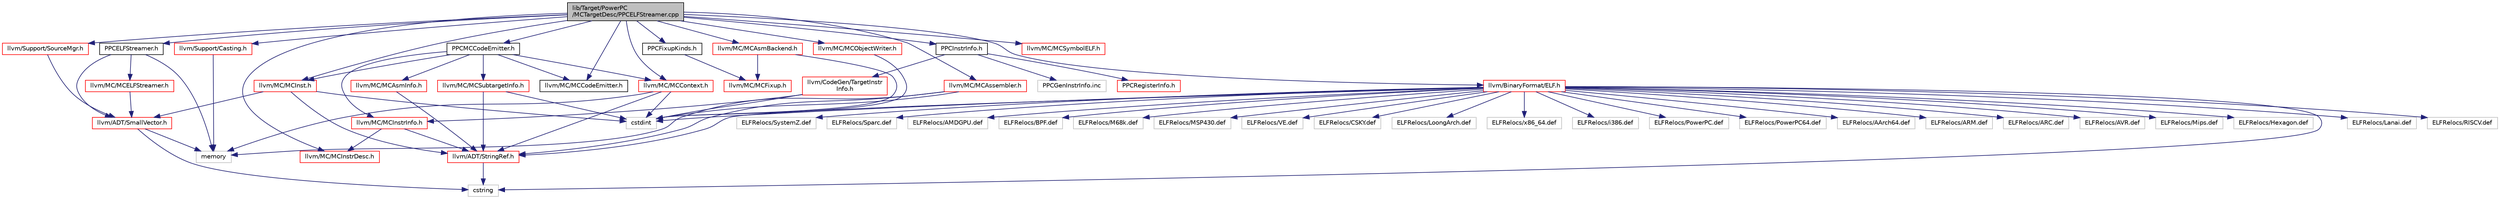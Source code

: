 digraph "lib/Target/PowerPC/MCTargetDesc/PPCELFStreamer.cpp"
{
 // LATEX_PDF_SIZE
  bgcolor="transparent";
  edge [fontname="Helvetica",fontsize="10",labelfontname="Helvetica",labelfontsize="10"];
  node [fontname="Helvetica",fontsize="10",shape=record];
  Node1 [label="lib/Target/PowerPC\l/MCTargetDesc/PPCELFStreamer.cpp",height=0.2,width=0.4,color="black", fillcolor="grey75", style="filled", fontcolor="black",tooltip=" "];
  Node1 -> Node2 [color="midnightblue",fontsize="10",style="solid",fontname="Helvetica"];
  Node2 [label="PPCELFStreamer.h",height=0.2,width=0.4,color="black",URL="$PPCELFStreamer_8h.html",tooltip=" "];
  Node2 -> Node3 [color="midnightblue",fontsize="10",style="solid",fontname="Helvetica"];
  Node3 [label="llvm/ADT/SmallVector.h",height=0.2,width=0.4,color="red",URL="$SmallVector_8h.html",tooltip=" "];
  Node3 -> Node14 [color="midnightblue",fontsize="10",style="solid",fontname="Helvetica"];
  Node14 [label="cstring",height=0.2,width=0.4,color="grey75",tooltip=" "];
  Node3 -> Node19 [color="midnightblue",fontsize="10",style="solid",fontname="Helvetica"];
  Node19 [label="memory",height=0.2,width=0.4,color="grey75",tooltip=" "];
  Node2 -> Node21 [color="midnightblue",fontsize="10",style="solid",fontname="Helvetica"];
  Node21 [label="llvm/MC/MCELFStreamer.h",height=0.2,width=0.4,color="red",URL="$MCELFStreamer_8h.html",tooltip=" "];
  Node21 -> Node3 [color="midnightblue",fontsize="10",style="solid",fontname="Helvetica"];
  Node2 -> Node19 [color="midnightblue",fontsize="10",style="solid",fontname="Helvetica"];
  Node1 -> Node119 [color="midnightblue",fontsize="10",style="solid",fontname="Helvetica"];
  Node119 [label="PPCFixupKinds.h",height=0.2,width=0.4,color="black",URL="$PPCFixupKinds_8h.html",tooltip=" "];
  Node119 -> Node60 [color="midnightblue",fontsize="10",style="solid",fontname="Helvetica"];
  Node60 [label="llvm/MC/MCFixup.h",height=0.2,width=0.4,color="red",URL="$MCFixup_8h.html",tooltip=" "];
  Node1 -> Node120 [color="midnightblue",fontsize="10",style="solid",fontname="Helvetica"];
  Node120 [label="PPCInstrInfo.h",height=0.2,width=0.4,color="black",URL="$PPCInstrInfo_8h.html",tooltip=" "];
  Node120 -> Node121 [color="midnightblue",fontsize="10",style="solid",fontname="Helvetica"];
  Node121 [label="PPCRegisterInfo.h",height=0.2,width=0.4,color="red",URL="$PPCRegisterInfo_8h.html",tooltip=" "];
  Node120 -> Node130 [color="midnightblue",fontsize="10",style="solid",fontname="Helvetica"];
  Node130 [label="llvm/CodeGen/TargetInstr\lInfo.h",height=0.2,width=0.4,color="red",URL="$TargetInstrInfo_8h.html",tooltip=" "];
  Node130 -> Node252 [color="midnightblue",fontsize="10",style="solid",fontname="Helvetica"];
  Node252 [label="llvm/MC/MCInstrInfo.h",height=0.2,width=0.4,color="red",URL="$MCInstrInfo_8h.html",tooltip=" "];
  Node252 -> Node64 [color="midnightblue",fontsize="10",style="solid",fontname="Helvetica"];
  Node64 [label="llvm/ADT/StringRef.h",height=0.2,width=0.4,color="red",URL="$StringRef_8h.html",tooltip=" "];
  Node64 -> Node14 [color="midnightblue",fontsize="10",style="solid",fontname="Helvetica"];
  Node252 -> Node181 [color="midnightblue",fontsize="10",style="solid",fontname="Helvetica"];
  Node181 [label="llvm/MC/MCInstrDesc.h",height=0.2,width=0.4,color="red",URL="$MCInstrDesc_8h.html",tooltip=" "];
  Node130 -> Node35 [color="midnightblue",fontsize="10",style="solid",fontname="Helvetica"];
  Node35 [label="cstdint",height=0.2,width=0.4,color="grey75",tooltip=" "];
  Node120 -> Node128 [color="midnightblue",fontsize="10",style="solid",fontname="Helvetica"];
  Node128 [label="PPCGenInstrInfo.inc",height=0.2,width=0.4,color="grey75",tooltip=" "];
  Node1 -> Node253 [color="midnightblue",fontsize="10",style="solid",fontname="Helvetica"];
  Node253 [label="PPCMCCodeEmitter.h",height=0.2,width=0.4,color="black",URL="$PPCMCCodeEmitter_8h.html",tooltip=" "];
  Node253 -> Node254 [color="midnightblue",fontsize="10",style="solid",fontname="Helvetica"];
  Node254 [label="llvm/MC/MCAsmInfo.h",height=0.2,width=0.4,color="red",URL="$MCAsmInfo_8h.html",tooltip=" "];
  Node254 -> Node64 [color="midnightblue",fontsize="10",style="solid",fontname="Helvetica"];
  Node253 -> Node255 [color="midnightblue",fontsize="10",style="solid",fontname="Helvetica"];
  Node255 [label="llvm/MC/MCCodeEmitter.h",height=0.2,width=0.4,color="black",URL="$MCCodeEmitter_8h.html",tooltip=" "];
  Node253 -> Node236 [color="midnightblue",fontsize="10",style="solid",fontname="Helvetica"];
  Node236 [label="llvm/MC/MCSubtargetInfo.h",height=0.2,width=0.4,color="red",URL="$MCSubtargetInfo_8h.html",tooltip=" "];
  Node236 -> Node64 [color="midnightblue",fontsize="10",style="solid",fontname="Helvetica"];
  Node236 -> Node35 [color="midnightblue",fontsize="10",style="solid",fontname="Helvetica"];
  Node253 -> Node252 [color="midnightblue",fontsize="10",style="solid",fontname="Helvetica"];
  Node253 -> Node256 [color="midnightblue",fontsize="10",style="solid",fontname="Helvetica"];
  Node256 [label="llvm/MC/MCContext.h",height=0.2,width=0.4,color="red",URL="$MCContext_8h.html",tooltip=" "];
  Node256 -> Node64 [color="midnightblue",fontsize="10",style="solid",fontname="Helvetica"];
  Node256 -> Node35 [color="midnightblue",fontsize="10",style="solid",fontname="Helvetica"];
  Node256 -> Node19 [color="midnightblue",fontsize="10",style="solid",fontname="Helvetica"];
  Node253 -> Node70 [color="midnightblue",fontsize="10",style="solid",fontname="Helvetica"];
  Node70 [label="llvm/MC/MCInst.h",height=0.2,width=0.4,color="red",URL="$MCInst_8h.html",tooltip=" "];
  Node70 -> Node3 [color="midnightblue",fontsize="10",style="solid",fontname="Helvetica"];
  Node70 -> Node64 [color="midnightblue",fontsize="10",style="solid",fontname="Helvetica"];
  Node70 -> Node35 [color="midnightblue",fontsize="10",style="solid",fontname="Helvetica"];
  Node1 -> Node262 [color="midnightblue",fontsize="10",style="solid",fontname="Helvetica"];
  Node262 [label="llvm/BinaryFormat/ELF.h",height=0.2,width=0.4,color="red",URL="$BinaryFormat_2ELF_8h.html",tooltip=" "];
  Node262 -> Node64 [color="midnightblue",fontsize="10",style="solid",fontname="Helvetica"];
  Node262 -> Node35 [color="midnightblue",fontsize="10",style="solid",fontname="Helvetica"];
  Node262 -> Node14 [color="midnightblue",fontsize="10",style="solid",fontname="Helvetica"];
  Node262 -> Node263 [color="midnightblue",fontsize="10",style="solid",fontname="Helvetica"];
  Node263 [label="ELFRelocs/x86_64.def",height=0.2,width=0.4,color="grey75",tooltip=" "];
  Node262 -> Node264 [color="midnightblue",fontsize="10",style="solid",fontname="Helvetica"];
  Node264 [label="ELFRelocs/i386.def",height=0.2,width=0.4,color="grey75",tooltip=" "];
  Node262 -> Node265 [color="midnightblue",fontsize="10",style="solid",fontname="Helvetica"];
  Node265 [label="ELFRelocs/PowerPC.def",height=0.2,width=0.4,color="grey75",tooltip=" "];
  Node262 -> Node266 [color="midnightblue",fontsize="10",style="solid",fontname="Helvetica"];
  Node266 [label="ELFRelocs/PowerPC64.def",height=0.2,width=0.4,color="grey75",tooltip=" "];
  Node262 -> Node267 [color="midnightblue",fontsize="10",style="solid",fontname="Helvetica"];
  Node267 [label="ELFRelocs/AArch64.def",height=0.2,width=0.4,color="grey75",tooltip=" "];
  Node262 -> Node268 [color="midnightblue",fontsize="10",style="solid",fontname="Helvetica"];
  Node268 [label="ELFRelocs/ARM.def",height=0.2,width=0.4,color="grey75",tooltip=" "];
  Node262 -> Node269 [color="midnightblue",fontsize="10",style="solid",fontname="Helvetica"];
  Node269 [label="ELFRelocs/ARC.def",height=0.2,width=0.4,color="grey75",tooltip=" "];
  Node262 -> Node270 [color="midnightblue",fontsize="10",style="solid",fontname="Helvetica"];
  Node270 [label="ELFRelocs/AVR.def",height=0.2,width=0.4,color="grey75",tooltip=" "];
  Node262 -> Node271 [color="midnightblue",fontsize="10",style="solid",fontname="Helvetica"];
  Node271 [label="ELFRelocs/Mips.def",height=0.2,width=0.4,color="grey75",tooltip=" "];
  Node262 -> Node272 [color="midnightblue",fontsize="10",style="solid",fontname="Helvetica"];
  Node272 [label="ELFRelocs/Hexagon.def",height=0.2,width=0.4,color="grey75",tooltip=" "];
  Node262 -> Node273 [color="midnightblue",fontsize="10",style="solid",fontname="Helvetica"];
  Node273 [label="ELFRelocs/Lanai.def",height=0.2,width=0.4,color="grey75",tooltip=" "];
  Node262 -> Node274 [color="midnightblue",fontsize="10",style="solid",fontname="Helvetica"];
  Node274 [label="ELFRelocs/RISCV.def",height=0.2,width=0.4,color="grey75",tooltip=" "];
  Node262 -> Node275 [color="midnightblue",fontsize="10",style="solid",fontname="Helvetica"];
  Node275 [label="ELFRelocs/SystemZ.def",height=0.2,width=0.4,color="grey75",tooltip=" "];
  Node262 -> Node276 [color="midnightblue",fontsize="10",style="solid",fontname="Helvetica"];
  Node276 [label="ELFRelocs/Sparc.def",height=0.2,width=0.4,color="grey75",tooltip=" "];
  Node262 -> Node277 [color="midnightblue",fontsize="10",style="solid",fontname="Helvetica"];
  Node277 [label="ELFRelocs/AMDGPU.def",height=0.2,width=0.4,color="grey75",tooltip=" "];
  Node262 -> Node278 [color="midnightblue",fontsize="10",style="solid",fontname="Helvetica"];
  Node278 [label="ELFRelocs/BPF.def",height=0.2,width=0.4,color="grey75",tooltip=" "];
  Node262 -> Node279 [color="midnightblue",fontsize="10",style="solid",fontname="Helvetica"];
  Node279 [label="ELFRelocs/M68k.def",height=0.2,width=0.4,color="grey75",tooltip=" "];
  Node262 -> Node280 [color="midnightblue",fontsize="10",style="solid",fontname="Helvetica"];
  Node280 [label="ELFRelocs/MSP430.def",height=0.2,width=0.4,color="grey75",tooltip=" "];
  Node262 -> Node281 [color="midnightblue",fontsize="10",style="solid",fontname="Helvetica"];
  Node281 [label="ELFRelocs/VE.def",height=0.2,width=0.4,color="grey75",tooltip=" "];
  Node262 -> Node282 [color="midnightblue",fontsize="10",style="solid",fontname="Helvetica"];
  Node282 [label="ELFRelocs/CSKY.def",height=0.2,width=0.4,color="grey75",tooltip=" "];
  Node262 -> Node283 [color="midnightblue",fontsize="10",style="solid",fontname="Helvetica"];
  Node283 [label="ELFRelocs/LoongArch.def",height=0.2,width=0.4,color="grey75",tooltip=" "];
  Node1 -> Node286 [color="midnightblue",fontsize="10",style="solid",fontname="Helvetica"];
  Node286 [label="llvm/MC/MCAsmBackend.h",height=0.2,width=0.4,color="red",URL="$MCAsmBackend_8h.html",tooltip=" "];
  Node286 -> Node60 [color="midnightblue",fontsize="10",style="solid",fontname="Helvetica"];
  Node286 -> Node35 [color="midnightblue",fontsize="10",style="solid",fontname="Helvetica"];
  Node1 -> Node287 [color="midnightblue",fontsize="10",style="solid",fontname="Helvetica"];
  Node287 [label="llvm/MC/MCAssembler.h",height=0.2,width=0.4,color="red",URL="$MCAssembler_8h.html",tooltip=" "];
  Node287 -> Node64 [color="midnightblue",fontsize="10",style="solid",fontname="Helvetica"];
  Node287 -> Node35 [color="midnightblue",fontsize="10",style="solid",fontname="Helvetica"];
  Node287 -> Node19 [color="midnightblue",fontsize="10",style="solid",fontname="Helvetica"];
  Node1 -> Node255 [color="midnightblue",fontsize="10",style="solid",fontname="Helvetica"];
  Node1 -> Node256 [color="midnightblue",fontsize="10",style="solid",fontname="Helvetica"];
  Node1 -> Node70 [color="midnightblue",fontsize="10",style="solid",fontname="Helvetica"];
  Node1 -> Node181 [color="midnightblue",fontsize="10",style="solid",fontname="Helvetica"];
  Node1 -> Node290 [color="midnightblue",fontsize="10",style="solid",fontname="Helvetica"];
  Node290 [label="llvm/MC/MCObjectWriter.h",height=0.2,width=0.4,color="red",URL="$MCObjectWriter_8h.html",tooltip=" "];
  Node290 -> Node35 [color="midnightblue",fontsize="10",style="solid",fontname="Helvetica"];
  Node1 -> Node291 [color="midnightblue",fontsize="10",style="solid",fontname="Helvetica"];
  Node291 [label="llvm/MC/MCSymbolELF.h",height=0.2,width=0.4,color="red",URL="$MCSymbolELF_8h.html",tooltip=" "];
  Node1 -> Node138 [color="midnightblue",fontsize="10",style="solid",fontname="Helvetica"];
  Node138 [label="llvm/Support/Casting.h",height=0.2,width=0.4,color="red",URL="$Casting_8h.html",tooltip=" "];
  Node138 -> Node19 [color="midnightblue",fontsize="10",style="solid",fontname="Helvetica"];
  Node1 -> Node292 [color="midnightblue",fontsize="10",style="solid",fontname="Helvetica"];
  Node292 [label="llvm/Support/SourceMgr.h",height=0.2,width=0.4,color="red",URL="$Support_2SourceMgr_8h.html",tooltip=" "];
  Node292 -> Node3 [color="midnightblue",fontsize="10",style="solid",fontname="Helvetica"];
}
